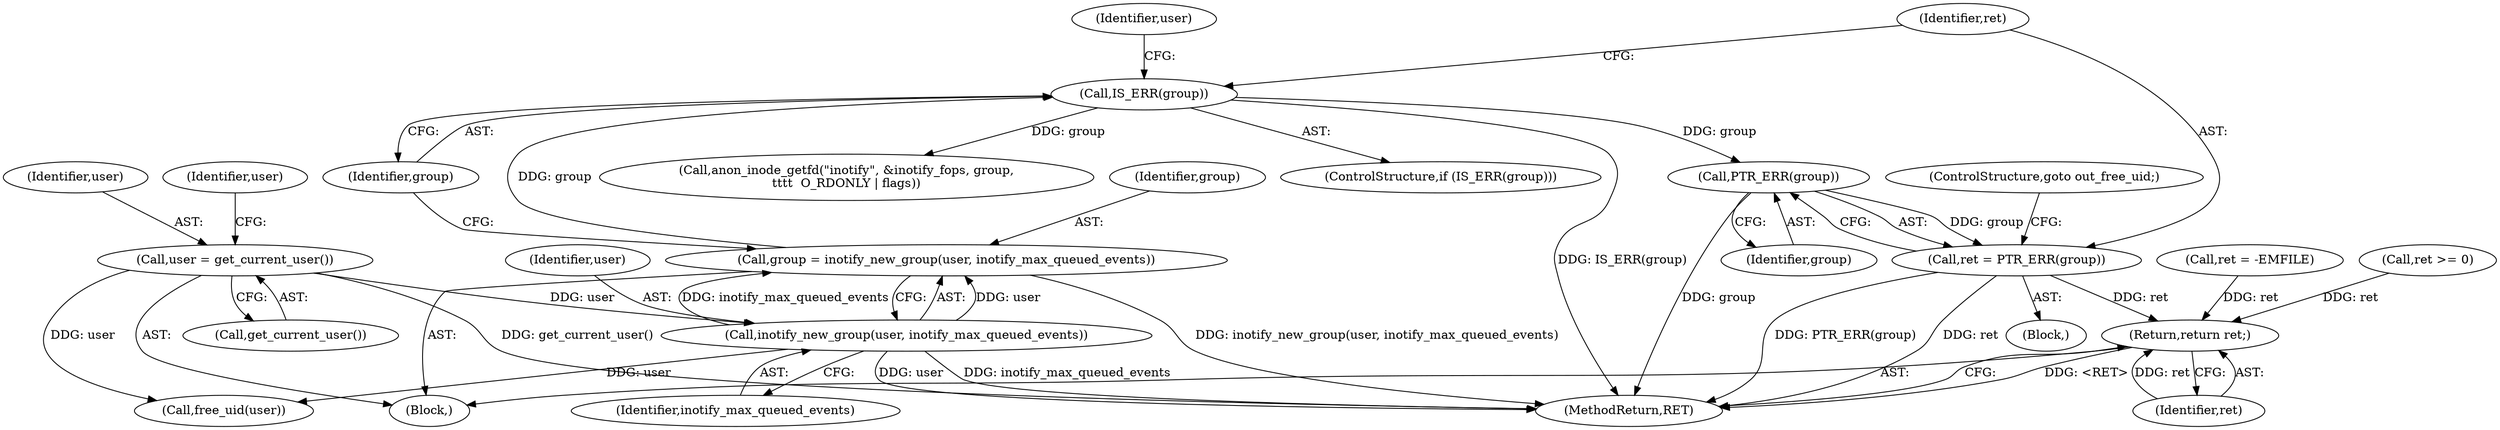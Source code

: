 digraph "0_linux_a2ae4cc9a16e211c8a128ba10d22a85431f093ab@pointer" {
"1000157" [label="(Call,PTR_ERR(group))"];
"1000152" [label="(Call,IS_ERR(group))"];
"1000146" [label="(Call,group = inotify_new_group(user, inotify_max_queued_events))"];
"1000148" [label="(Call,inotify_new_group(user, inotify_max_queued_events))"];
"1000128" [label="(Call,user = get_current_user())"];
"1000155" [label="(Call,ret = PTR_ERR(group))"];
"1000191" [label="(Return,return ret;)"];
"1000193" [label="(MethodReturn,RET)"];
"1000149" [label="(Identifier,user)"];
"1000130" [label="(Call,get_current_user())"];
"1000129" [label="(Identifier,user)"];
"1000158" [label="(Identifier,group)"];
"1000163" [label="(Identifier,user)"];
"1000106" [label="(Block,)"];
"1000159" [label="(ControlStructure,goto out_free_uid;)"];
"1000156" [label="(Identifier,ret)"];
"1000167" [label="(Call,anon_inode_getfd(\"inotify\", &inotify_fops, group,\n\t\t\t\t  O_RDONLY | flags))"];
"1000157" [label="(Call,PTR_ERR(group))"];
"1000155" [label="(Call,ret = PTR_ERR(group))"];
"1000189" [label="(Call,free_uid(user))"];
"1000147" [label="(Identifier,group)"];
"1000141" [label="(Call,ret = -EMFILE)"];
"1000176" [label="(Call,ret >= 0)"];
"1000150" [label="(Identifier,inotify_max_queued_events)"];
"1000128" [label="(Call,user = get_current_user())"];
"1000191" [label="(Return,return ret;)"];
"1000192" [label="(Identifier,ret)"];
"1000152" [label="(Call,IS_ERR(group))"];
"1000154" [label="(Block,)"];
"1000137" [label="(Identifier,user)"];
"1000146" [label="(Call,group = inotify_new_group(user, inotify_max_queued_events))"];
"1000148" [label="(Call,inotify_new_group(user, inotify_max_queued_events))"];
"1000153" [label="(Identifier,group)"];
"1000151" [label="(ControlStructure,if (IS_ERR(group)))"];
"1000157" -> "1000155"  [label="AST: "];
"1000157" -> "1000158"  [label="CFG: "];
"1000158" -> "1000157"  [label="AST: "];
"1000155" -> "1000157"  [label="CFG: "];
"1000157" -> "1000193"  [label="DDG: group"];
"1000157" -> "1000155"  [label="DDG: group"];
"1000152" -> "1000157"  [label="DDG: group"];
"1000152" -> "1000151"  [label="AST: "];
"1000152" -> "1000153"  [label="CFG: "];
"1000153" -> "1000152"  [label="AST: "];
"1000156" -> "1000152"  [label="CFG: "];
"1000163" -> "1000152"  [label="CFG: "];
"1000152" -> "1000193"  [label="DDG: IS_ERR(group)"];
"1000146" -> "1000152"  [label="DDG: group"];
"1000152" -> "1000167"  [label="DDG: group"];
"1000146" -> "1000106"  [label="AST: "];
"1000146" -> "1000148"  [label="CFG: "];
"1000147" -> "1000146"  [label="AST: "];
"1000148" -> "1000146"  [label="AST: "];
"1000153" -> "1000146"  [label="CFG: "];
"1000146" -> "1000193"  [label="DDG: inotify_new_group(user, inotify_max_queued_events)"];
"1000148" -> "1000146"  [label="DDG: user"];
"1000148" -> "1000146"  [label="DDG: inotify_max_queued_events"];
"1000148" -> "1000150"  [label="CFG: "];
"1000149" -> "1000148"  [label="AST: "];
"1000150" -> "1000148"  [label="AST: "];
"1000148" -> "1000193"  [label="DDG: user"];
"1000148" -> "1000193"  [label="DDG: inotify_max_queued_events"];
"1000128" -> "1000148"  [label="DDG: user"];
"1000148" -> "1000189"  [label="DDG: user"];
"1000128" -> "1000106"  [label="AST: "];
"1000128" -> "1000130"  [label="CFG: "];
"1000129" -> "1000128"  [label="AST: "];
"1000130" -> "1000128"  [label="AST: "];
"1000137" -> "1000128"  [label="CFG: "];
"1000128" -> "1000193"  [label="DDG: get_current_user()"];
"1000128" -> "1000189"  [label="DDG: user"];
"1000155" -> "1000154"  [label="AST: "];
"1000156" -> "1000155"  [label="AST: "];
"1000159" -> "1000155"  [label="CFG: "];
"1000155" -> "1000193"  [label="DDG: PTR_ERR(group)"];
"1000155" -> "1000193"  [label="DDG: ret"];
"1000155" -> "1000191"  [label="DDG: ret"];
"1000191" -> "1000106"  [label="AST: "];
"1000191" -> "1000192"  [label="CFG: "];
"1000192" -> "1000191"  [label="AST: "];
"1000193" -> "1000191"  [label="CFG: "];
"1000191" -> "1000193"  [label="DDG: <RET>"];
"1000192" -> "1000191"  [label="DDG: ret"];
"1000141" -> "1000191"  [label="DDG: ret"];
"1000176" -> "1000191"  [label="DDG: ret"];
}
